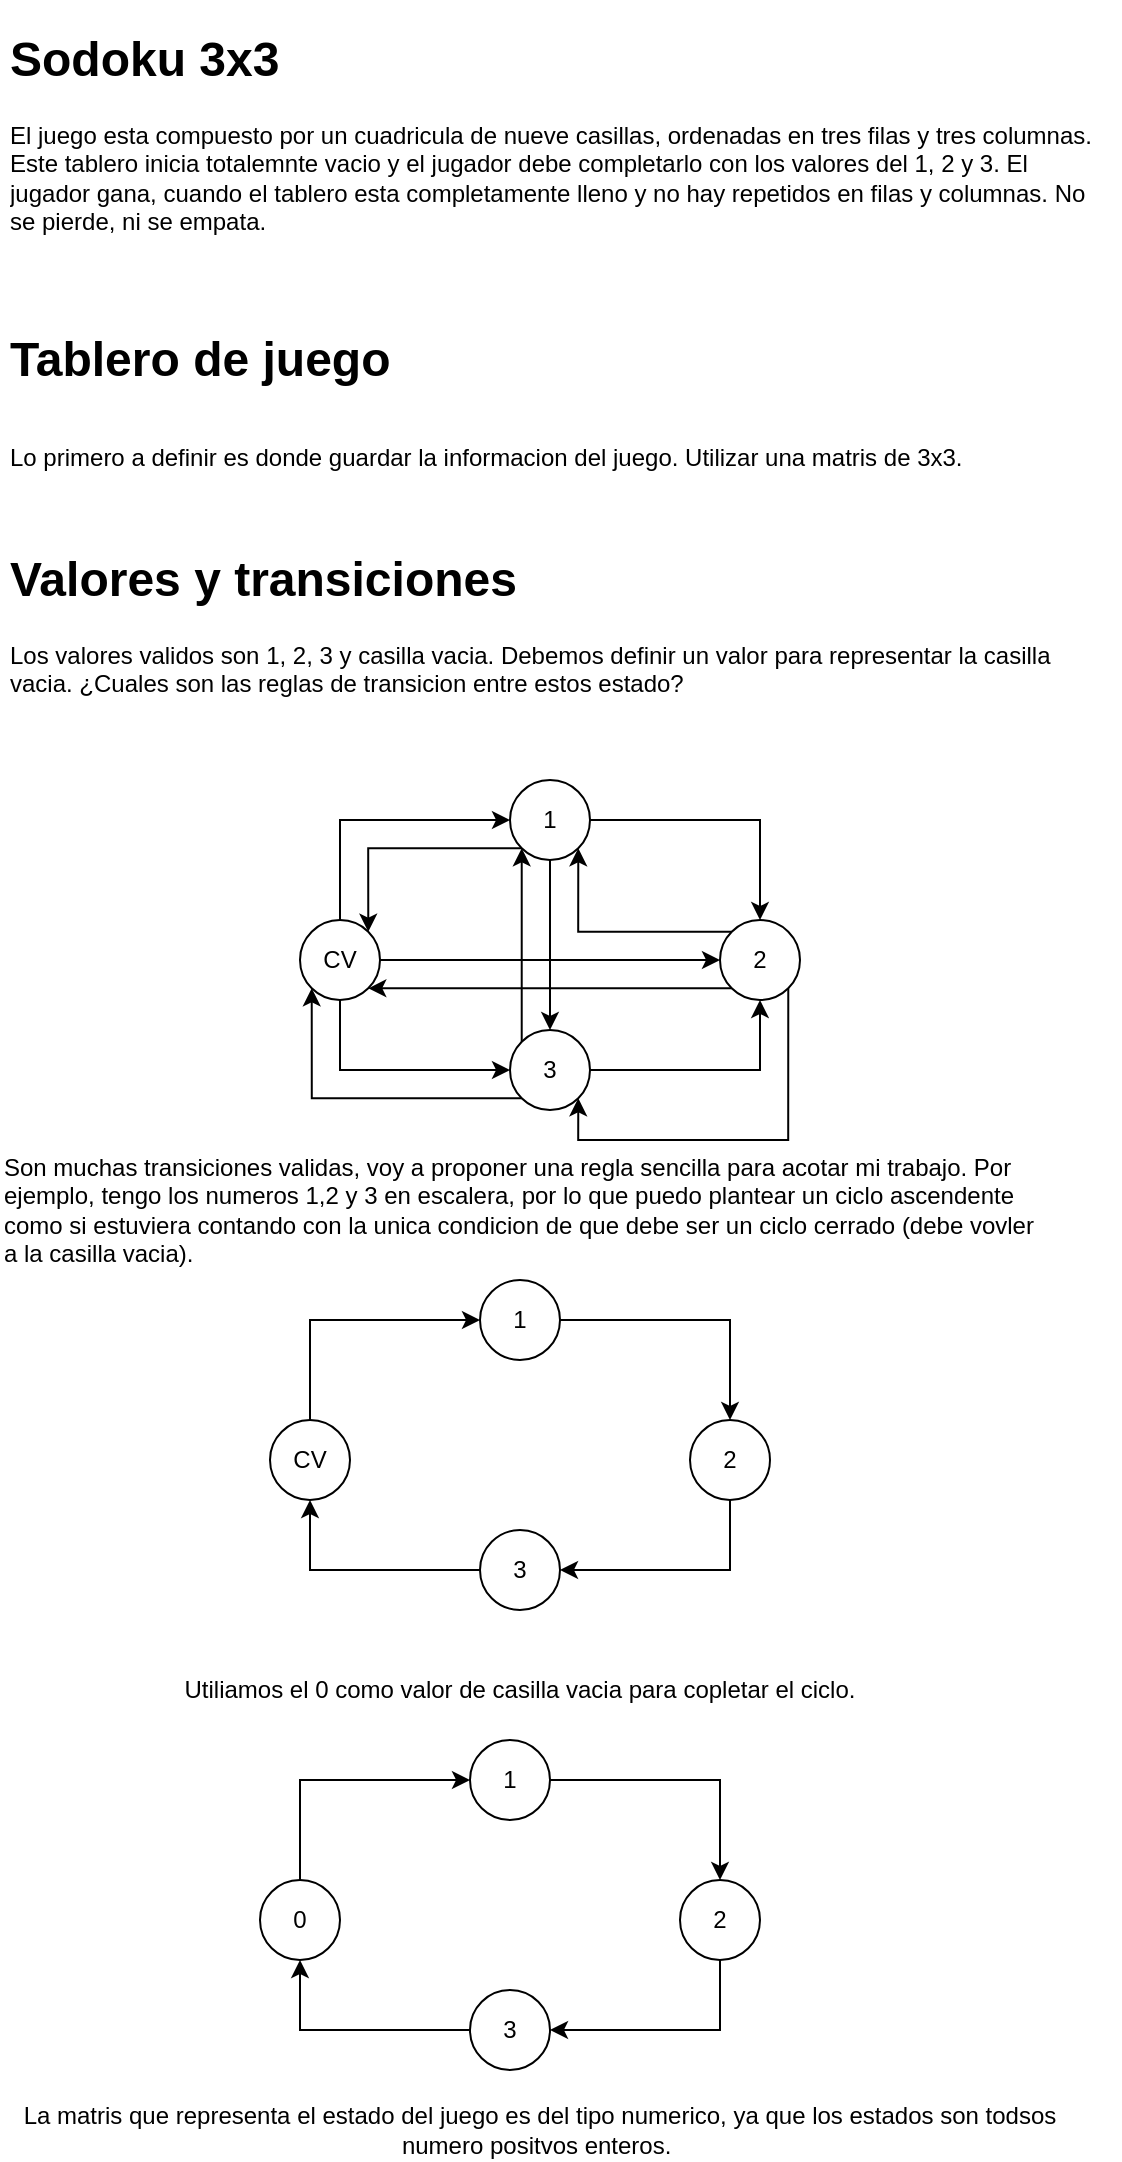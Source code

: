 <mxfile version="21.2.8" type="device">
  <diagram name="Página-1" id="bk8e3Q_53oUBqdUK2fcL">
    <mxGraphModel dx="794" dy="511" grid="1" gridSize="10" guides="1" tooltips="1" connect="1" arrows="1" fold="1" page="1" pageScale="1" pageWidth="827" pageHeight="1169" math="0" shadow="0">
      <root>
        <mxCell id="0" />
        <mxCell id="1" parent="0" />
        <mxCell id="pnZlPP31NHSUu3wY-uKt-1" value="&lt;h1&gt;Sodoku 3x3&lt;/h1&gt;&lt;p&gt;El juego esta compuesto por un cuadricula de nueve casillas, ordenadas en tres filas y tres columnas. Este tablero inicia totalemnte vacio y el jugador debe completarlo con los valores del 1, 2 y 3. El jugador gana, cuando el tablero esta completamente lleno y no hay repetidos en filas y columnas. No se pierde, ni se empata.&amp;nbsp;&lt;/p&gt;" style="text;html=1;strokeColor=none;fillColor=none;spacing=5;spacingTop=-20;whiteSpace=wrap;overflow=hidden;rounded=0;" vertex="1" parent="1">
          <mxGeometry x="80" y="80" width="550" height="120" as="geometry" />
        </mxCell>
        <mxCell id="pnZlPP31NHSUu3wY-uKt-2" value="&lt;h1&gt;&lt;span style=&quot;background-color: initial;&quot;&gt;Tablero de juego&lt;/span&gt;&lt;/h1&gt;&lt;h1&gt;&lt;span style=&quot;font-size: 12px; font-weight: 400;&quot;&gt;Lo primero a definir es donde guardar la informacion del juego. Utilizar una matris de 3x3.&amp;nbsp;&lt;/span&gt;&lt;/h1&gt;&lt;div&gt;&lt;span style=&quot;font-size: 12px; font-weight: 400;&quot;&gt;&lt;br&gt;&lt;/span&gt;&lt;/div&gt;&lt;div&gt;&lt;span style=&quot;font-size: 12px; font-weight: 400;&quot;&gt;&lt;br&gt;&lt;/span&gt;&lt;/div&gt;" style="text;html=1;strokeColor=none;fillColor=none;spacing=5;spacingTop=-20;whiteSpace=wrap;overflow=hidden;rounded=0;" vertex="1" parent="1">
          <mxGeometry x="80" y="230" width="560" height="120" as="geometry" />
        </mxCell>
        <mxCell id="pnZlPP31NHSUu3wY-uKt-3" value="&lt;h1&gt;Valores y transiciones&lt;/h1&gt;&lt;p&gt;Los valores validos son 1, 2, 3 y casilla vacia. Debemos definir un valor para representar la casilla vacia. ¿Cuales son las reglas de transicion entre estos estado?&amp;nbsp;&lt;/p&gt;" style="text;html=1;strokeColor=none;fillColor=none;spacing=5;spacingTop=-20;whiteSpace=wrap;overflow=hidden;rounded=0;" vertex="1" parent="1">
          <mxGeometry x="80" y="340" width="560" height="120" as="geometry" />
        </mxCell>
        <mxCell id="pnZlPP31NHSUu3wY-uKt-14" style="edgeStyle=orthogonalEdgeStyle;rounded=0;orthogonalLoop=1;jettySize=auto;html=1;exitX=1;exitY=0.5;exitDx=0;exitDy=0;entryX=0.5;entryY=0;entryDx=0;entryDy=0;" edge="1" parent="1" source="pnZlPP31NHSUu3wY-uKt-4" target="pnZlPP31NHSUu3wY-uKt-5">
          <mxGeometry relative="1" as="geometry" />
        </mxCell>
        <mxCell id="pnZlPP31NHSUu3wY-uKt-15" style="edgeStyle=orthogonalEdgeStyle;rounded=0;orthogonalLoop=1;jettySize=auto;html=1;exitX=0.5;exitY=1;exitDx=0;exitDy=0;entryX=0.5;entryY=0;entryDx=0;entryDy=0;" edge="1" parent="1" source="pnZlPP31NHSUu3wY-uKt-4" target="pnZlPP31NHSUu3wY-uKt-6">
          <mxGeometry relative="1" as="geometry" />
        </mxCell>
        <mxCell id="pnZlPP31NHSUu3wY-uKt-16" style="edgeStyle=orthogonalEdgeStyle;rounded=0;orthogonalLoop=1;jettySize=auto;html=1;exitX=0;exitY=1;exitDx=0;exitDy=0;entryX=1;entryY=0;entryDx=0;entryDy=0;" edge="1" parent="1" source="pnZlPP31NHSUu3wY-uKt-4" target="pnZlPP31NHSUu3wY-uKt-7">
          <mxGeometry relative="1" as="geometry" />
        </mxCell>
        <mxCell id="pnZlPP31NHSUu3wY-uKt-4" value="1" style="ellipse;whiteSpace=wrap;html=1;" vertex="1" parent="1">
          <mxGeometry x="335" y="460" width="40" height="40" as="geometry" />
        </mxCell>
        <mxCell id="pnZlPP31NHSUu3wY-uKt-17" style="edgeStyle=orthogonalEdgeStyle;rounded=0;orthogonalLoop=1;jettySize=auto;html=1;exitX=0;exitY=0;exitDx=0;exitDy=0;entryX=1;entryY=1;entryDx=0;entryDy=0;" edge="1" parent="1" source="pnZlPP31NHSUu3wY-uKt-5" target="pnZlPP31NHSUu3wY-uKt-4">
          <mxGeometry relative="1" as="geometry" />
        </mxCell>
        <mxCell id="pnZlPP31NHSUu3wY-uKt-18" style="edgeStyle=orthogonalEdgeStyle;rounded=0;orthogonalLoop=1;jettySize=auto;html=1;exitX=0;exitY=1;exitDx=0;exitDy=0;entryX=1;entryY=1;entryDx=0;entryDy=0;" edge="1" parent="1" source="pnZlPP31NHSUu3wY-uKt-5" target="pnZlPP31NHSUu3wY-uKt-7">
          <mxGeometry relative="1" as="geometry" />
        </mxCell>
        <mxCell id="pnZlPP31NHSUu3wY-uKt-19" style="edgeStyle=orthogonalEdgeStyle;rounded=0;orthogonalLoop=1;jettySize=auto;html=1;exitX=1;exitY=1;exitDx=0;exitDy=0;entryX=1;entryY=1;entryDx=0;entryDy=0;" edge="1" parent="1" source="pnZlPP31NHSUu3wY-uKt-5" target="pnZlPP31NHSUu3wY-uKt-6">
          <mxGeometry relative="1" as="geometry">
            <Array as="points">
              <mxPoint x="474" y="640" />
              <mxPoint x="369" y="640" />
            </Array>
          </mxGeometry>
        </mxCell>
        <mxCell id="pnZlPP31NHSUu3wY-uKt-5" value="2" style="ellipse;whiteSpace=wrap;html=1;" vertex="1" parent="1">
          <mxGeometry x="440" y="530" width="40" height="40" as="geometry" />
        </mxCell>
        <mxCell id="pnZlPP31NHSUu3wY-uKt-12" value="" style="edgeStyle=orthogonalEdgeStyle;rounded=0;orthogonalLoop=1;jettySize=auto;html=1;" edge="1" parent="1" source="pnZlPP31NHSUu3wY-uKt-6" target="pnZlPP31NHSUu3wY-uKt-5">
          <mxGeometry relative="1" as="geometry" />
        </mxCell>
        <mxCell id="pnZlPP31NHSUu3wY-uKt-20" style="edgeStyle=orthogonalEdgeStyle;rounded=0;orthogonalLoop=1;jettySize=auto;html=1;exitX=0;exitY=0;exitDx=0;exitDy=0;entryX=0;entryY=1;entryDx=0;entryDy=0;" edge="1" parent="1" source="pnZlPP31NHSUu3wY-uKt-6" target="pnZlPP31NHSUu3wY-uKt-4">
          <mxGeometry relative="1" as="geometry" />
        </mxCell>
        <mxCell id="pnZlPP31NHSUu3wY-uKt-21" style="edgeStyle=orthogonalEdgeStyle;rounded=0;orthogonalLoop=1;jettySize=auto;html=1;exitX=0;exitY=1;exitDx=0;exitDy=0;entryX=0;entryY=1;entryDx=0;entryDy=0;" edge="1" parent="1" source="pnZlPP31NHSUu3wY-uKt-6" target="pnZlPP31NHSUu3wY-uKt-7">
          <mxGeometry relative="1" as="geometry" />
        </mxCell>
        <mxCell id="pnZlPP31NHSUu3wY-uKt-6" value="3" style="ellipse;whiteSpace=wrap;html=1;" vertex="1" parent="1">
          <mxGeometry x="335" y="585" width="40" height="40" as="geometry" />
        </mxCell>
        <mxCell id="pnZlPP31NHSUu3wY-uKt-9" style="edgeStyle=orthogonalEdgeStyle;rounded=0;orthogonalLoop=1;jettySize=auto;html=1;exitX=0.5;exitY=0;exitDx=0;exitDy=0;entryX=0;entryY=0.5;entryDx=0;entryDy=0;" edge="1" parent="1" source="pnZlPP31NHSUu3wY-uKt-7" target="pnZlPP31NHSUu3wY-uKt-4">
          <mxGeometry relative="1" as="geometry" />
        </mxCell>
        <mxCell id="pnZlPP31NHSUu3wY-uKt-10" style="edgeStyle=orthogonalEdgeStyle;rounded=0;orthogonalLoop=1;jettySize=auto;html=1;exitX=1;exitY=0.5;exitDx=0;exitDy=0;" edge="1" parent="1" source="pnZlPP31NHSUu3wY-uKt-7" target="pnZlPP31NHSUu3wY-uKt-5">
          <mxGeometry relative="1" as="geometry" />
        </mxCell>
        <mxCell id="pnZlPP31NHSUu3wY-uKt-11" style="edgeStyle=orthogonalEdgeStyle;rounded=0;orthogonalLoop=1;jettySize=auto;html=1;exitX=0.5;exitY=1;exitDx=0;exitDy=0;entryX=0;entryY=0.5;entryDx=0;entryDy=0;" edge="1" parent="1" source="pnZlPP31NHSUu3wY-uKt-7" target="pnZlPP31NHSUu3wY-uKt-6">
          <mxGeometry relative="1" as="geometry">
            <mxPoint x="300" y="610" as="targetPoint" />
          </mxGeometry>
        </mxCell>
        <mxCell id="pnZlPP31NHSUu3wY-uKt-7" value="CV" style="ellipse;whiteSpace=wrap;html=1;" vertex="1" parent="1">
          <mxGeometry x="230" y="530" width="40" height="40" as="geometry" />
        </mxCell>
        <mxCell id="pnZlPP31NHSUu3wY-uKt-22" value="Son muchas transiciones validas, voy a proponer una regla sencilla para acotar mi trabajo. Por ejemplo, tengo los numeros 1,2 y 3 en escalera, por lo que puedo plantear un ciclo ascendente como si estuviera contando con la unica condicion de que debe ser un ciclo cerrado (debe vovler a la casilla vacia).&amp;nbsp;" style="text;html=1;strokeColor=none;fillColor=none;align=left;verticalAlign=middle;whiteSpace=wrap;rounded=0;" vertex="1" parent="1">
          <mxGeometry x="80" y="660" width="520" height="30" as="geometry" />
        </mxCell>
        <mxCell id="pnZlPP31NHSUu3wY-uKt-38" style="edgeStyle=orthogonalEdgeStyle;rounded=0;orthogonalLoop=1;jettySize=auto;html=1;exitX=1;exitY=0.5;exitDx=0;exitDy=0;entryX=0.5;entryY=0;entryDx=0;entryDy=0;" edge="1" parent="1" source="pnZlPP31NHSUu3wY-uKt-41" target="pnZlPP31NHSUu3wY-uKt-45">
          <mxGeometry relative="1" as="geometry" />
        </mxCell>
        <mxCell id="pnZlPP31NHSUu3wY-uKt-41" value="1" style="ellipse;whiteSpace=wrap;html=1;" vertex="1" parent="1">
          <mxGeometry x="320" y="710" width="40" height="40" as="geometry" />
        </mxCell>
        <mxCell id="pnZlPP31NHSUu3wY-uKt-44" style="edgeStyle=orthogonalEdgeStyle;rounded=0;orthogonalLoop=1;jettySize=auto;html=1;exitX=0.5;exitY=1;exitDx=0;exitDy=0;entryX=1;entryY=0.5;entryDx=0;entryDy=0;" edge="1" parent="1" source="pnZlPP31NHSUu3wY-uKt-45" target="pnZlPP31NHSUu3wY-uKt-49">
          <mxGeometry relative="1" as="geometry">
            <Array as="points">
              <mxPoint x="445" y="855" />
            </Array>
          </mxGeometry>
        </mxCell>
        <mxCell id="pnZlPP31NHSUu3wY-uKt-45" value="2" style="ellipse;whiteSpace=wrap;html=1;" vertex="1" parent="1">
          <mxGeometry x="425" y="780" width="40" height="40" as="geometry" />
        </mxCell>
        <mxCell id="pnZlPP31NHSUu3wY-uKt-48" style="edgeStyle=orthogonalEdgeStyle;rounded=0;orthogonalLoop=1;jettySize=auto;html=1;exitX=0;exitY=0.5;exitDx=0;exitDy=0;entryX=0.5;entryY=1;entryDx=0;entryDy=0;" edge="1" parent="1" source="pnZlPP31NHSUu3wY-uKt-49" target="pnZlPP31NHSUu3wY-uKt-53">
          <mxGeometry relative="1" as="geometry" />
        </mxCell>
        <mxCell id="pnZlPP31NHSUu3wY-uKt-49" value="3" style="ellipse;whiteSpace=wrap;html=1;" vertex="1" parent="1">
          <mxGeometry x="320" y="835" width="40" height="40" as="geometry" />
        </mxCell>
        <mxCell id="pnZlPP31NHSUu3wY-uKt-50" style="edgeStyle=orthogonalEdgeStyle;rounded=0;orthogonalLoop=1;jettySize=auto;html=1;exitX=0.5;exitY=0;exitDx=0;exitDy=0;entryX=0;entryY=0.5;entryDx=0;entryDy=0;" edge="1" parent="1" source="pnZlPP31NHSUu3wY-uKt-53" target="pnZlPP31NHSUu3wY-uKt-41">
          <mxGeometry relative="1" as="geometry" />
        </mxCell>
        <mxCell id="pnZlPP31NHSUu3wY-uKt-53" value="CV" style="ellipse;whiteSpace=wrap;html=1;" vertex="1" parent="1">
          <mxGeometry x="215" y="780" width="40" height="40" as="geometry" />
        </mxCell>
        <mxCell id="pnZlPP31NHSUu3wY-uKt-54" value="Utiliamos el 0 como valor de casilla vacia para copletar el ciclo." style="text;html=1;strokeColor=none;fillColor=none;align=center;verticalAlign=middle;whiteSpace=wrap;rounded=0;" vertex="1" parent="1">
          <mxGeometry x="80" y="900" width="520" height="30" as="geometry" />
        </mxCell>
        <mxCell id="pnZlPP31NHSUu3wY-uKt-62" style="edgeStyle=orthogonalEdgeStyle;rounded=0;orthogonalLoop=1;jettySize=auto;html=1;exitX=1;exitY=0.5;exitDx=0;exitDy=0;entryX=0.5;entryY=0;entryDx=0;entryDy=0;" edge="1" parent="1" source="pnZlPP31NHSUu3wY-uKt-63" target="pnZlPP31NHSUu3wY-uKt-65">
          <mxGeometry relative="1" as="geometry" />
        </mxCell>
        <mxCell id="pnZlPP31NHSUu3wY-uKt-63" value="1" style="ellipse;whiteSpace=wrap;html=1;" vertex="1" parent="1">
          <mxGeometry x="315" y="940" width="40" height="40" as="geometry" />
        </mxCell>
        <mxCell id="pnZlPP31NHSUu3wY-uKt-64" style="edgeStyle=orthogonalEdgeStyle;rounded=0;orthogonalLoop=1;jettySize=auto;html=1;exitX=0.5;exitY=1;exitDx=0;exitDy=0;entryX=1;entryY=0.5;entryDx=0;entryDy=0;" edge="1" parent="1" source="pnZlPP31NHSUu3wY-uKt-65" target="pnZlPP31NHSUu3wY-uKt-67">
          <mxGeometry relative="1" as="geometry">
            <Array as="points">
              <mxPoint x="440" y="1085" />
            </Array>
          </mxGeometry>
        </mxCell>
        <mxCell id="pnZlPP31NHSUu3wY-uKt-65" value="2" style="ellipse;whiteSpace=wrap;html=1;" vertex="1" parent="1">
          <mxGeometry x="420" y="1010" width="40" height="40" as="geometry" />
        </mxCell>
        <mxCell id="pnZlPP31NHSUu3wY-uKt-66" style="edgeStyle=orthogonalEdgeStyle;rounded=0;orthogonalLoop=1;jettySize=auto;html=1;exitX=0;exitY=0.5;exitDx=0;exitDy=0;entryX=0.5;entryY=1;entryDx=0;entryDy=0;" edge="1" parent="1" source="pnZlPP31NHSUu3wY-uKt-67" target="pnZlPP31NHSUu3wY-uKt-69">
          <mxGeometry relative="1" as="geometry" />
        </mxCell>
        <mxCell id="pnZlPP31NHSUu3wY-uKt-67" value="3" style="ellipse;whiteSpace=wrap;html=1;" vertex="1" parent="1">
          <mxGeometry x="315" y="1065" width="40" height="40" as="geometry" />
        </mxCell>
        <mxCell id="pnZlPP31NHSUu3wY-uKt-68" style="edgeStyle=orthogonalEdgeStyle;rounded=0;orthogonalLoop=1;jettySize=auto;html=1;exitX=0.5;exitY=0;exitDx=0;exitDy=0;entryX=0;entryY=0.5;entryDx=0;entryDy=0;" edge="1" parent="1" source="pnZlPP31NHSUu3wY-uKt-69" target="pnZlPP31NHSUu3wY-uKt-63">
          <mxGeometry relative="1" as="geometry" />
        </mxCell>
        <mxCell id="pnZlPP31NHSUu3wY-uKt-69" value="0" style="ellipse;whiteSpace=wrap;html=1;" vertex="1" parent="1">
          <mxGeometry x="210" y="1010" width="40" height="40" as="geometry" />
        </mxCell>
        <mxCell id="pnZlPP31NHSUu3wY-uKt-70" value="La matris que representa el estado del juego es del tipo numerico, ya que los estados son todsos numero positvos enteros.&amp;nbsp;" style="text;html=1;strokeColor=none;fillColor=none;align=center;verticalAlign=middle;whiteSpace=wrap;rounded=0;" vertex="1" parent="1">
          <mxGeometry x="90" y="1120" width="520" height="30" as="geometry" />
        </mxCell>
      </root>
    </mxGraphModel>
  </diagram>
</mxfile>
